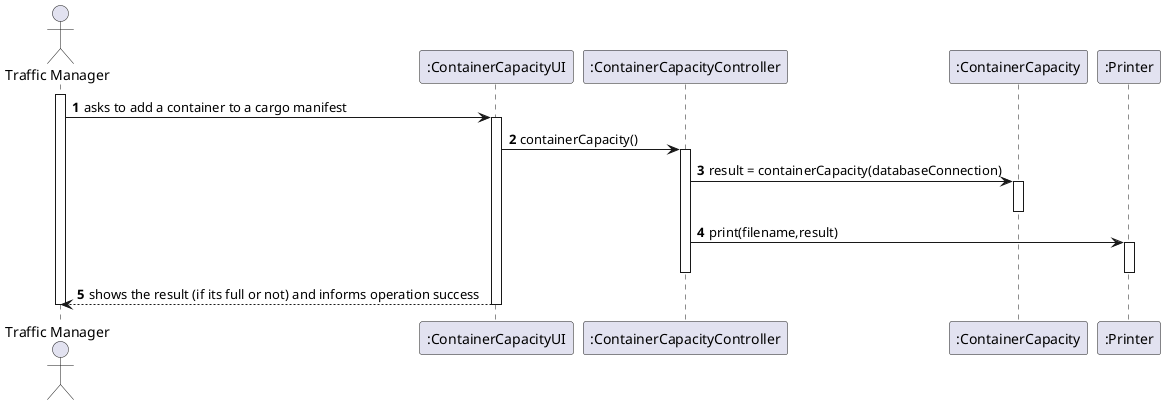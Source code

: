 @startuml
'https://plantuml.com/sequence-diagram

autonumber
actor "Traffic Manager" as TM
participant ":ContainerCapacityUI" as CCUI
participant ":ContainerCapacityController" as CCC
participant ":ContainerCapacity" as CC
participant ":Printer" as P

activate TM
TM -> CCUI:    asks to add a container to a cargo manifest
activate CCUI
CCUI -> CCC : containerCapacity()
activate CCC
CCC -> CC : result = containerCapacity(databaseConnection)
activate CC
deactivate CC
CCC -> P : print(filename,result)
activate P
deactivate P
deactivate CCC
CCUI --> TM : shows the result (if its full or not) and informs operation success
deactivate CCC
deactivate CCUI
deactivate TM
@enduml